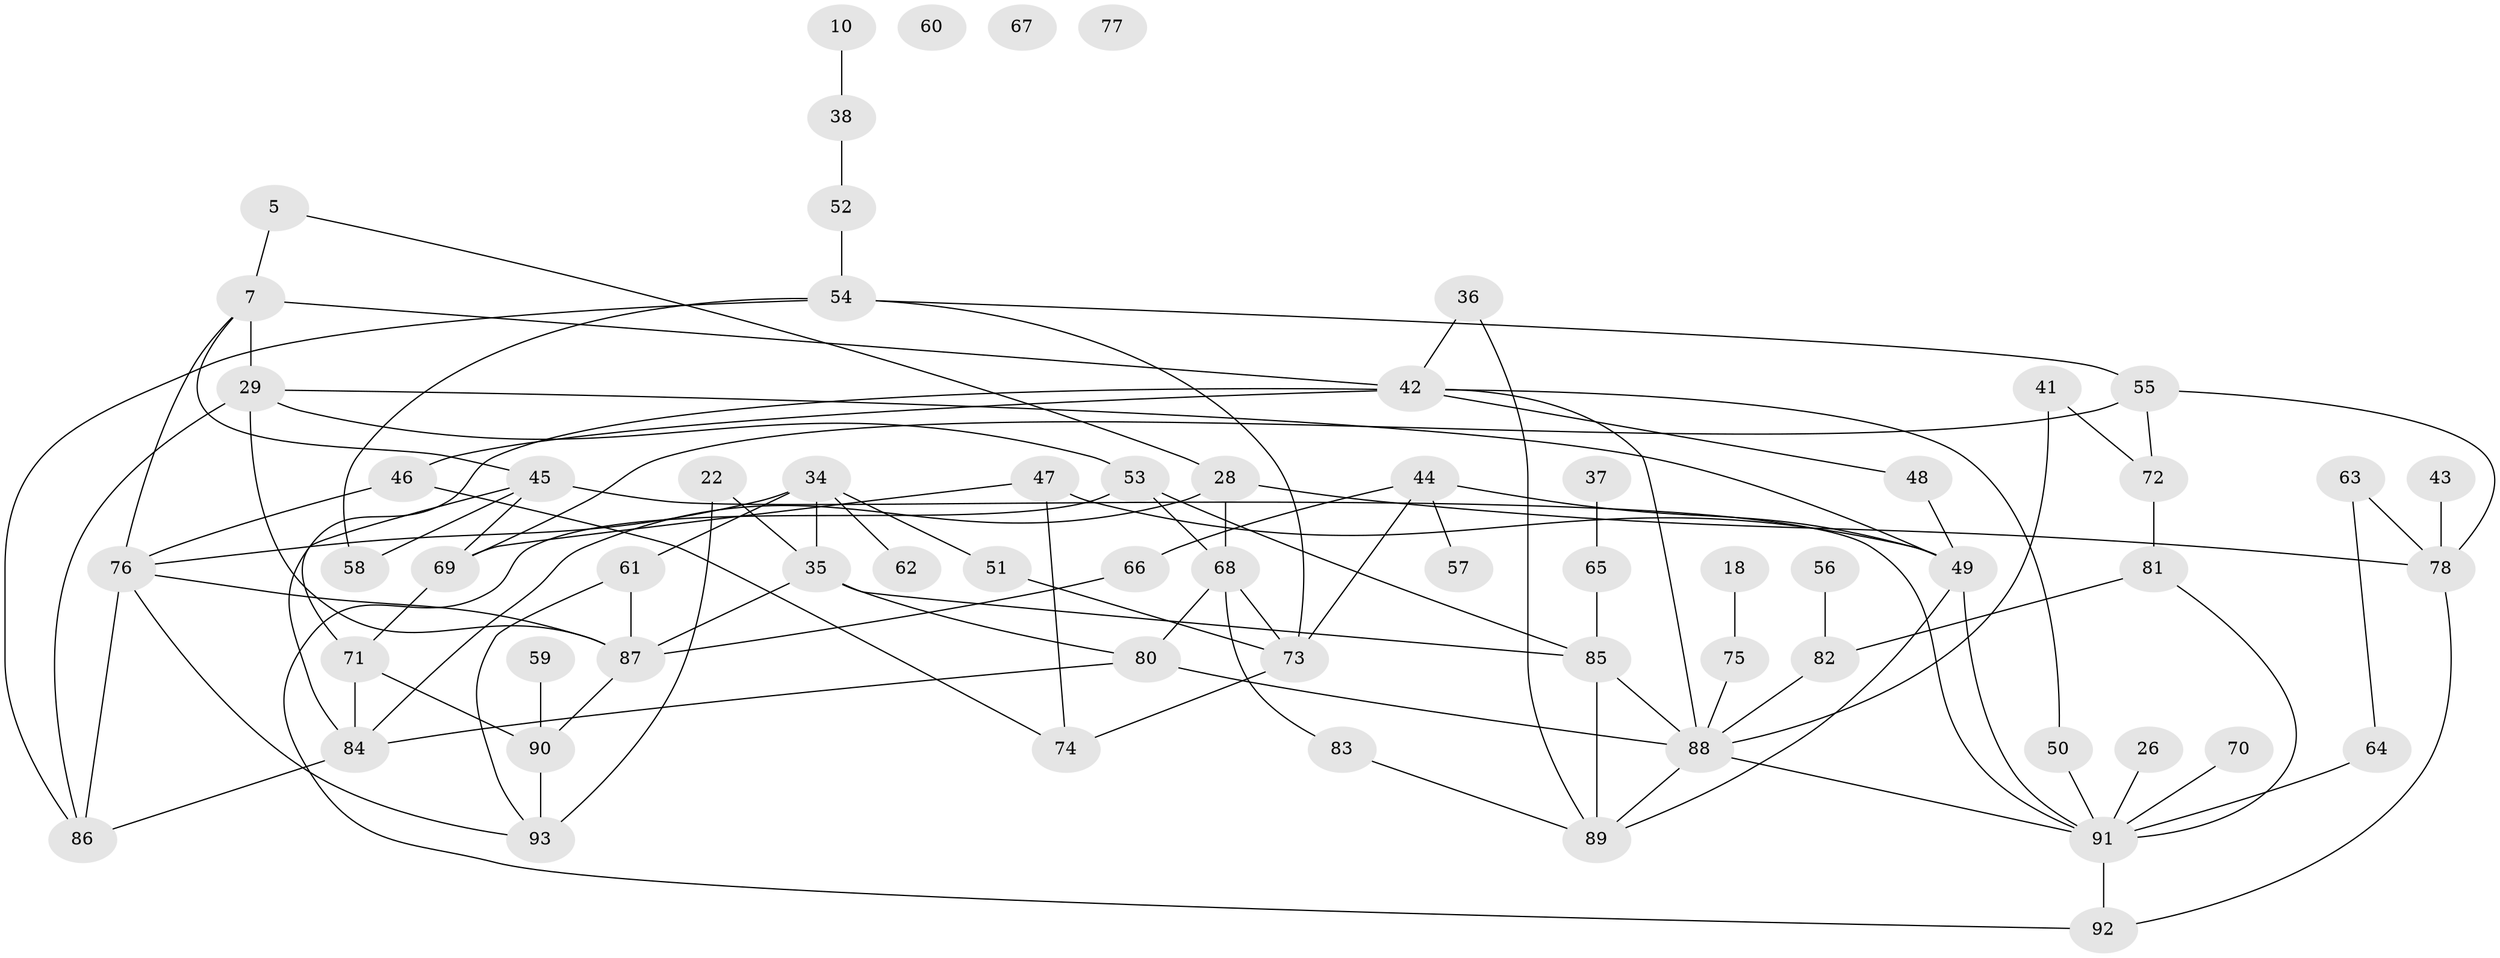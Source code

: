 // original degree distribution, {2: 0.3225806451612903, 3: 0.1935483870967742, 4: 0.17204301075268819, 6: 0.021505376344086023, 1: 0.11827956989247312, 5: 0.12903225806451613, 0: 0.03225806451612903, 9: 0.010752688172043012}
// Generated by graph-tools (version 1.1) at 2025/43/03/04/25 21:43:48]
// undirected, 65 vertices, 104 edges
graph export_dot {
graph [start="1"]
  node [color=gray90,style=filled];
  5;
  7;
  10;
  18;
  22;
  26;
  28;
  29 [super="+4+6"];
  34 [super="+8+17"];
  35 [super="+32"];
  36;
  37;
  38;
  41;
  42 [super="+27"];
  43;
  44;
  45 [super="+40"];
  46 [super="+30"];
  47;
  48;
  49 [super="+9"];
  50;
  51;
  52;
  53;
  54 [super="+1+21"];
  55;
  56;
  57;
  58;
  59;
  60;
  61;
  62;
  63;
  64;
  65;
  66;
  67;
  68 [super="+19+20"];
  69;
  70;
  71;
  72;
  73 [super="+2"];
  74;
  75;
  76 [super="+24"];
  77;
  78;
  80;
  81;
  82;
  83;
  84;
  85;
  86;
  87 [super="+31"];
  88 [super="+16"];
  89 [super="+39"];
  90 [super="+79"];
  91;
  92 [super="+12+33"];
  93;
  5 -- 7;
  5 -- 28;
  7 -- 29;
  7 -- 42 [weight=2];
  7 -- 76;
  7 -- 45;
  10 -- 38;
  18 -- 75;
  22 -- 93;
  22 -- 35;
  26 -- 91;
  28 -- 78;
  28 -- 84;
  28 -- 68;
  29 -- 49;
  29 -- 53;
  29 -- 86;
  29 -- 87;
  34 -- 51;
  34 -- 61;
  34 -- 62;
  34 -- 76;
  34 -- 35;
  35 -- 85;
  35 -- 80;
  35 -- 87;
  36 -- 42;
  36 -- 89;
  37 -- 65;
  38 -- 52;
  41 -- 72;
  41 -- 88;
  42 -- 48;
  42 -- 50;
  42 -- 71;
  42 -- 88;
  42 -- 46;
  43 -- 78;
  44 -- 57;
  44 -- 66;
  44 -- 73;
  44 -- 49;
  45 -- 58;
  45 -- 69;
  45 -- 91;
  45 -- 84;
  46 -- 74;
  46 -- 76;
  47 -- 49;
  47 -- 69;
  47 -- 74;
  48 -- 49;
  49 -- 91;
  49 -- 89;
  50 -- 91;
  51 -- 73;
  52 -- 54;
  53 -- 68;
  53 -- 85;
  53 -- 92;
  54 -- 73;
  54 -- 58;
  54 -- 86;
  54 -- 55;
  55 -- 69;
  55 -- 72;
  55 -- 78;
  56 -- 82;
  59 -- 90;
  61 -- 93;
  61 -- 87;
  63 -- 64;
  63 -- 78;
  64 -- 91;
  65 -- 85;
  66 -- 87;
  68 -- 73;
  68 -- 83;
  68 -- 80;
  69 -- 71;
  70 -- 91;
  71 -- 84;
  71 -- 90;
  72 -- 81;
  73 -- 74;
  75 -- 88;
  76 -- 93;
  76 -- 87;
  76 -- 86;
  78 -- 92;
  80 -- 84;
  80 -- 88;
  81 -- 82;
  81 -- 91;
  82 -- 88;
  83 -- 89;
  84 -- 86;
  85 -- 88;
  85 -- 89;
  87 -- 90 [weight=2];
  88 -- 89;
  88 -- 91;
  90 -- 93 [weight=2];
  91 -- 92;
}
